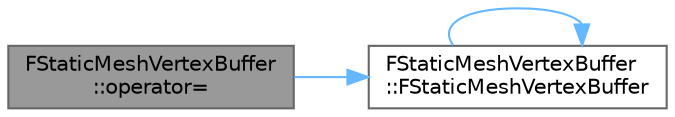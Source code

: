 digraph "FStaticMeshVertexBuffer::operator="
{
 // INTERACTIVE_SVG=YES
 // LATEX_PDF_SIZE
  bgcolor="transparent";
  edge [fontname=Helvetica,fontsize=10,labelfontname=Helvetica,labelfontsize=10];
  node [fontname=Helvetica,fontsize=10,shape=box,height=0.2,width=0.4];
  rankdir="LR";
  Node1 [id="Node000001",label="FStaticMeshVertexBuffer\l::operator=",height=0.2,width=0.4,color="gray40", fillcolor="grey60", style="filled", fontcolor="black",tooltip="Specialized assignment operator, only used when importing LOD's."];
  Node1 -> Node2 [id="edge1_Node000001_Node000002",color="steelblue1",style="solid",tooltip=" "];
  Node2 [id="Node000002",label="FStaticMeshVertexBuffer\l::FStaticMeshVertexBuffer",height=0.2,width=0.4,color="grey40", fillcolor="white", style="filled",URL="$d7/d68/classFStaticMeshVertexBuffer.html#a23bc84bb3d5b90432a73810623aa4fe5",tooltip=" "];
  Node2 -> Node2 [id="edge2_Node000002_Node000002",color="steelblue1",style="solid",tooltip=" "];
}
